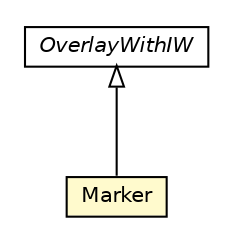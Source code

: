 #!/usr/local/bin/dot
#
# Class diagram 
# Generated by UMLGraph version R5_6-24-gf6e263 (http://www.umlgraph.org/)
#

digraph G {
	edge [fontname="Helvetica",fontsize=10,labelfontname="Helvetica",labelfontsize=10];
	node [fontname="Helvetica",fontsize=10,shape=plaintext];
	nodesep=0.25;
	ranksep=0.5;
	// org.osmdroid.views.overlay.Marker
	c20147 [label=<<table title="org.osmdroid.views.overlay.Marker" border="0" cellborder="1" cellspacing="0" cellpadding="2" port="p" bgcolor="lemonChiffon" href="./Marker.html">
		<tr><td><table border="0" cellspacing="0" cellpadding="1">
<tr><td align="center" balign="center"> Marker </td></tr>
		</table></td></tr>
		</table>>, URL="./Marker.html", fontname="Helvetica", fontcolor="black", fontsize=10.0];
	// org.osmdroid.views.overlay.OverlayWithIW
	c20163 [label=<<table title="org.osmdroid.views.overlay.OverlayWithIW" border="0" cellborder="1" cellspacing="0" cellpadding="2" port="p" href="./OverlayWithIW.html">
		<tr><td><table border="0" cellspacing="0" cellpadding="1">
<tr><td align="center" balign="center"><font face="Helvetica-Oblique"> OverlayWithIW </font></td></tr>
		</table></td></tr>
		</table>>, URL="./OverlayWithIW.html", fontname="Helvetica", fontcolor="black", fontsize=10.0];
	//org.osmdroid.views.overlay.Marker extends org.osmdroid.views.overlay.OverlayWithIW
	c20163:p -> c20147:p [dir=back,arrowtail=empty];
}

